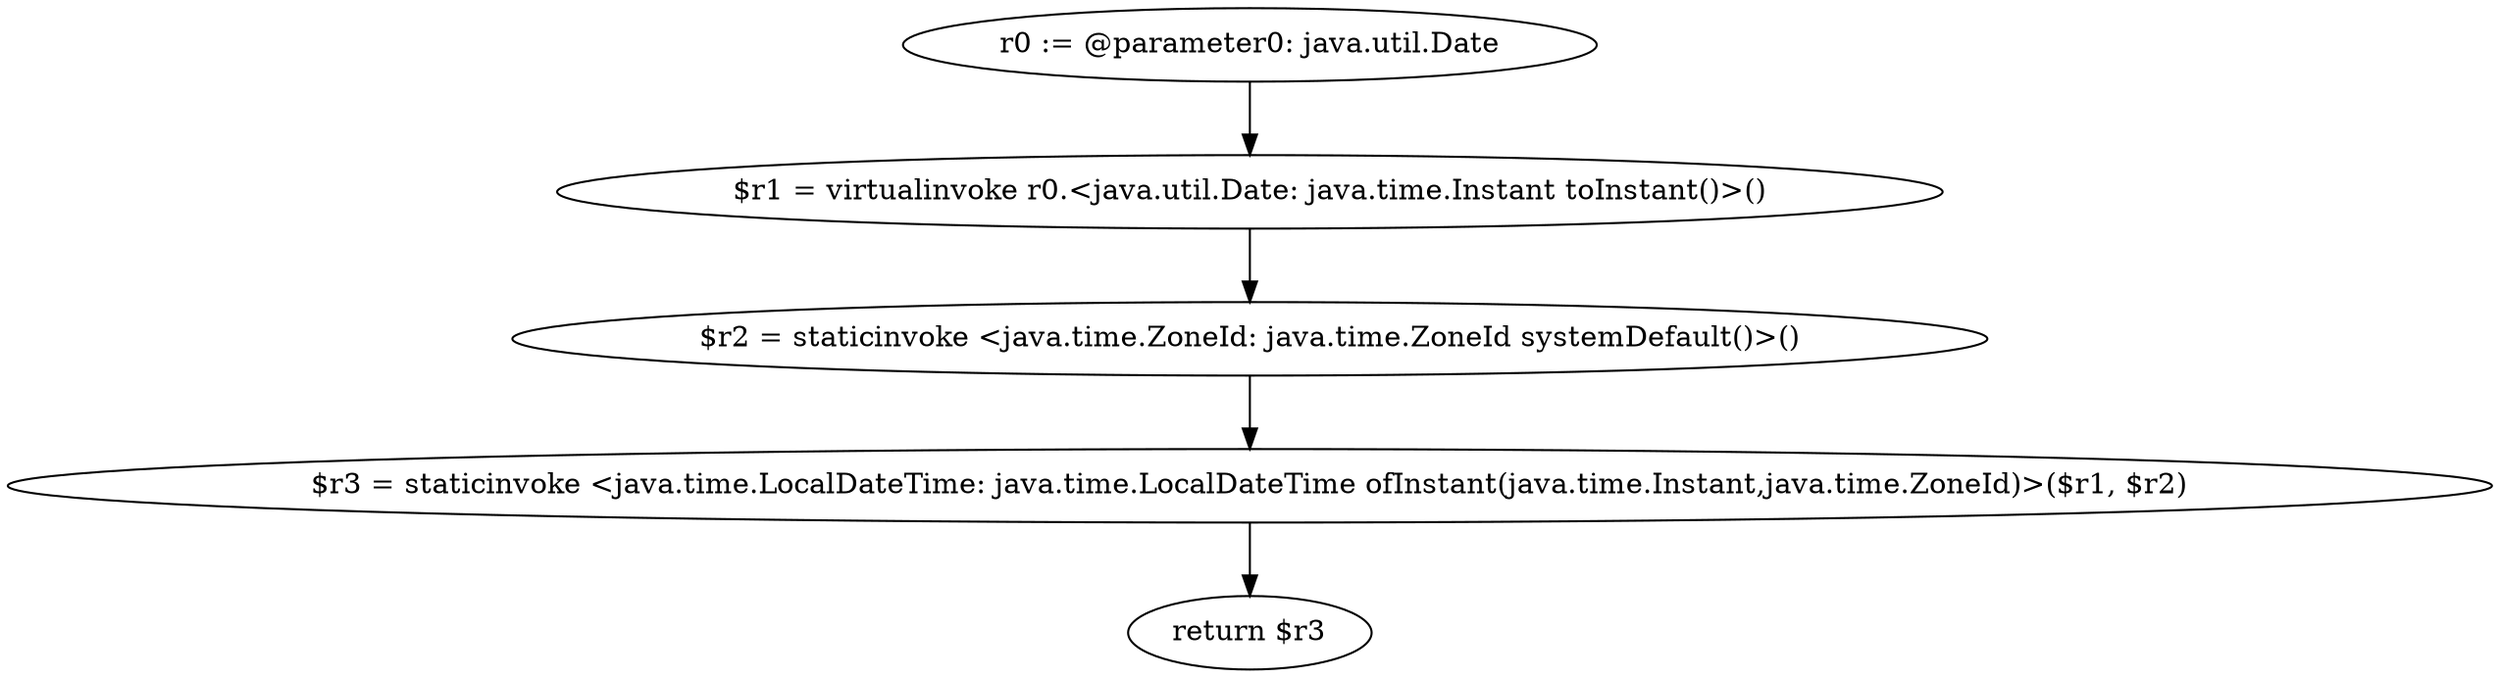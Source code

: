 digraph "unitGraph" {
    "r0 := @parameter0: java.util.Date"
    "$r1 = virtualinvoke r0.<java.util.Date: java.time.Instant toInstant()>()"
    "$r2 = staticinvoke <java.time.ZoneId: java.time.ZoneId systemDefault()>()"
    "$r3 = staticinvoke <java.time.LocalDateTime: java.time.LocalDateTime ofInstant(java.time.Instant,java.time.ZoneId)>($r1, $r2)"
    "return $r3"
    "r0 := @parameter0: java.util.Date"->"$r1 = virtualinvoke r0.<java.util.Date: java.time.Instant toInstant()>()";
    "$r1 = virtualinvoke r0.<java.util.Date: java.time.Instant toInstant()>()"->"$r2 = staticinvoke <java.time.ZoneId: java.time.ZoneId systemDefault()>()";
    "$r2 = staticinvoke <java.time.ZoneId: java.time.ZoneId systemDefault()>()"->"$r3 = staticinvoke <java.time.LocalDateTime: java.time.LocalDateTime ofInstant(java.time.Instant,java.time.ZoneId)>($r1, $r2)";
    "$r3 = staticinvoke <java.time.LocalDateTime: java.time.LocalDateTime ofInstant(java.time.Instant,java.time.ZoneId)>($r1, $r2)"->"return $r3";
}

